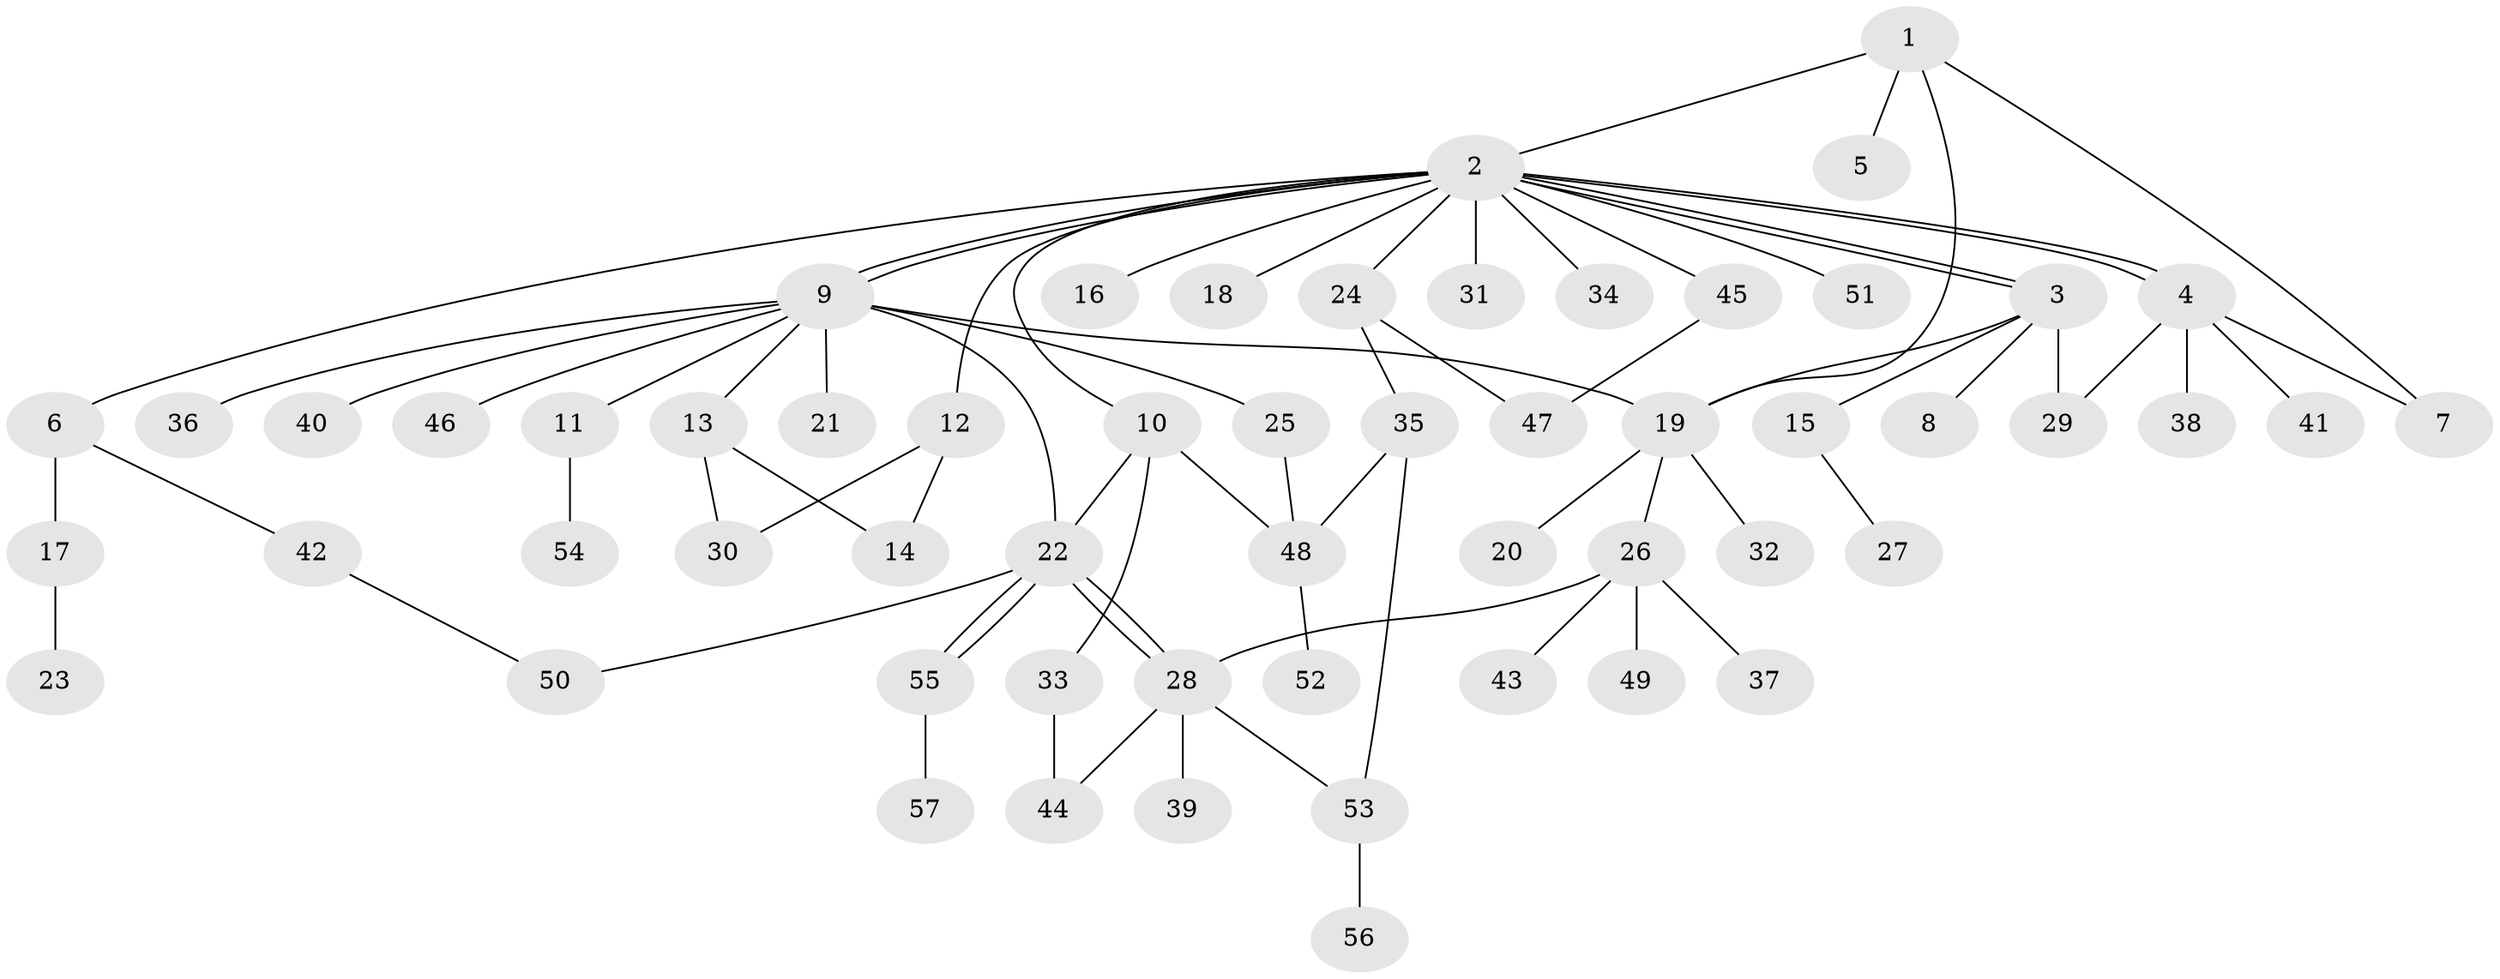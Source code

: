 // coarse degree distribution, {1: 0.3333333333333333, 4: 0.16666666666666666, 3: 0.16666666666666666, 10: 0.05555555555555555, 2: 0.16666666666666666, 7: 0.05555555555555555, 6: 0.05555555555555555}
// Generated by graph-tools (version 1.1) at 2025/36/03/04/25 23:36:43]
// undirected, 57 vertices, 75 edges
graph export_dot {
  node [color=gray90,style=filled];
  1;
  2;
  3;
  4;
  5;
  6;
  7;
  8;
  9;
  10;
  11;
  12;
  13;
  14;
  15;
  16;
  17;
  18;
  19;
  20;
  21;
  22;
  23;
  24;
  25;
  26;
  27;
  28;
  29;
  30;
  31;
  32;
  33;
  34;
  35;
  36;
  37;
  38;
  39;
  40;
  41;
  42;
  43;
  44;
  45;
  46;
  47;
  48;
  49;
  50;
  51;
  52;
  53;
  54;
  55;
  56;
  57;
  1 -- 2;
  1 -- 5;
  1 -- 7;
  1 -- 19;
  2 -- 3;
  2 -- 3;
  2 -- 4;
  2 -- 4;
  2 -- 6;
  2 -- 9;
  2 -- 9;
  2 -- 10;
  2 -- 12;
  2 -- 16;
  2 -- 18;
  2 -- 24;
  2 -- 31;
  2 -- 34;
  2 -- 45;
  2 -- 51;
  3 -- 8;
  3 -- 15;
  3 -- 19;
  3 -- 29;
  4 -- 7;
  4 -- 29;
  4 -- 38;
  4 -- 41;
  6 -- 17;
  6 -- 42;
  9 -- 11;
  9 -- 13;
  9 -- 19;
  9 -- 21;
  9 -- 22;
  9 -- 25;
  9 -- 36;
  9 -- 40;
  9 -- 46;
  10 -- 22;
  10 -- 33;
  10 -- 48;
  11 -- 54;
  12 -- 14;
  12 -- 30;
  13 -- 14;
  13 -- 30;
  15 -- 27;
  17 -- 23;
  19 -- 20;
  19 -- 26;
  19 -- 32;
  22 -- 28;
  22 -- 28;
  22 -- 50;
  22 -- 55;
  22 -- 55;
  24 -- 35;
  24 -- 47;
  25 -- 48;
  26 -- 28;
  26 -- 37;
  26 -- 43;
  26 -- 49;
  28 -- 39;
  28 -- 44;
  28 -- 53;
  33 -- 44;
  35 -- 48;
  35 -- 53;
  42 -- 50;
  45 -- 47;
  48 -- 52;
  53 -- 56;
  55 -- 57;
}
